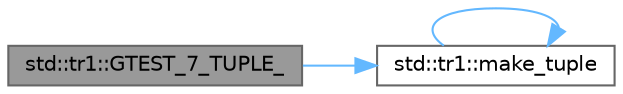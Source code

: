 digraph "std::tr1::GTEST_7_TUPLE_"
{
 // LATEX_PDF_SIZE
  bgcolor="transparent";
  edge [fontname=Helvetica,fontsize=10,labelfontname=Helvetica,labelfontsize=10];
  node [fontname=Helvetica,fontsize=10,shape=box,height=0.2,width=0.4];
  rankdir="LR";
  Node1 [id="Node000001",label="std::tr1::GTEST_7_TUPLE_",height=0.2,width=0.4,color="gray40", fillcolor="grey60", style="filled", fontcolor="black",tooltip=" "];
  Node1 -> Node2 [id="edge1_Node000001_Node000002",color="steelblue1",style="solid",tooltip=" "];
  Node2 [id="Node000002",label="std::tr1::make_tuple",height=0.2,width=0.4,color="grey40", fillcolor="white", style="filled",URL="$namespacestd_1_1tr1.html#af7e12a0f5b5791b5b7c49a5a17b85359",tooltip=" "];
  Node2 -> Node2 [id="edge2_Node000002_Node000002",color="steelblue1",style="solid",tooltip=" "];
}
